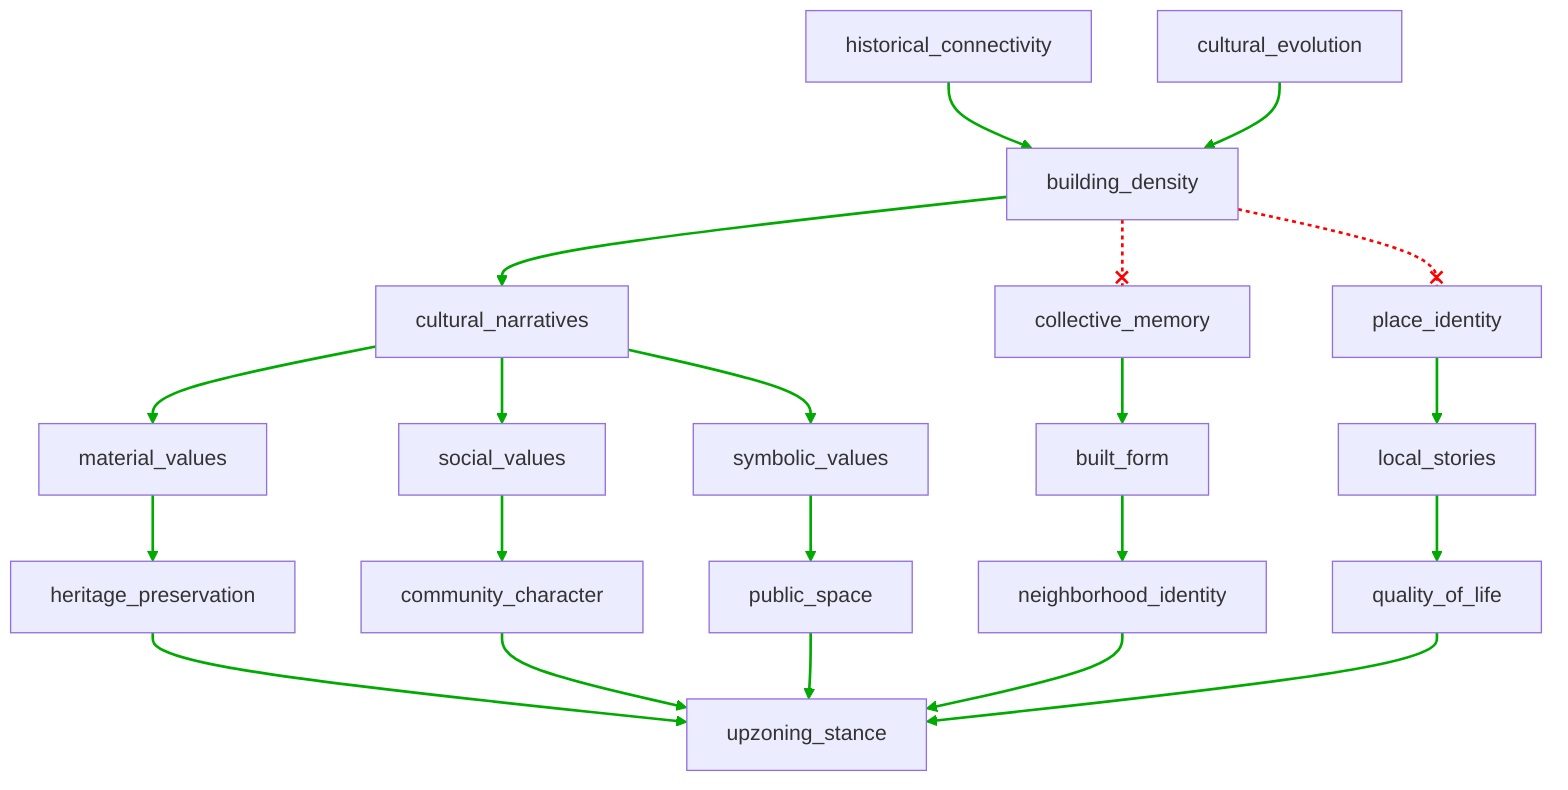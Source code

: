 flowchart TD
n1[building_density]
n2[cultural_narratives]
n3[collective_memory]
n4[place_identity]
n5[material_values]
n6[social_values]
n7[symbolic_values]
n8[built_form]
n9[local_stories]
n10[heritage_preservation]
n11[community_character]
n12[public_space]
n13[neighborhood_identity]
n14[quality_of_life]
n15[upzoning_stance]
n16[historical_connectivity]
n17[cultural_evolution]

n1 --> n2
n1 --x n3
n1 --x n4
n2 --> n5
n2 --> n6
n2 --> n7
n3 --> n8
n4 --> n9
n5 --> n10
n6 --> n11
n7 --> n12
n8 --> n13
n9 --> n14
n10 --> n15
n11 --> n15
n12 --> n15
n13 --> n15
n14 --> n15
n16 --> n1
n17 --> n1

linkStyle 0 stroke:#00AA00,stroke-width:2px
linkStyle 1 stroke:#FF0000,stroke-dasharray:3,stroke-width:2px
linkStyle 2 stroke:#FF0000,stroke-dasharray:3,stroke-width:2px
linkStyle 3 stroke:#00AA00,stroke-width:2px
linkStyle 4 stroke:#00AA00,stroke-width:2px
linkStyle 5 stroke:#00AA00,stroke-width:2px
linkStyle 6 stroke:#00AA00,stroke-width:2px
linkStyle 7 stroke:#00AA00,stroke-width:2px
linkStyle 8 stroke:#00AA00,stroke-width:2px
linkStyle 9 stroke:#00AA00,stroke-width:2px
linkStyle 10 stroke:#00AA00,stroke-width:2px
linkStyle 11 stroke:#00AA00,stroke-width:2px
linkStyle 12 stroke:#00AA00,stroke-width:2px
linkStyle 13 stroke:#00AA00,stroke-width:2px
linkStyle 14 stroke:#00AA00,stroke-width:2px
linkStyle 15 stroke:#00AA00,stroke-width:2px
linkStyle 16 stroke:#00AA00,stroke-width:2px
linkStyle 17 stroke:#00AA00,stroke-width:2px
linkStyle 18 stroke:#00AA00,stroke-width:2px
linkStyle 19 stroke:#00AA00,stroke-width:2px